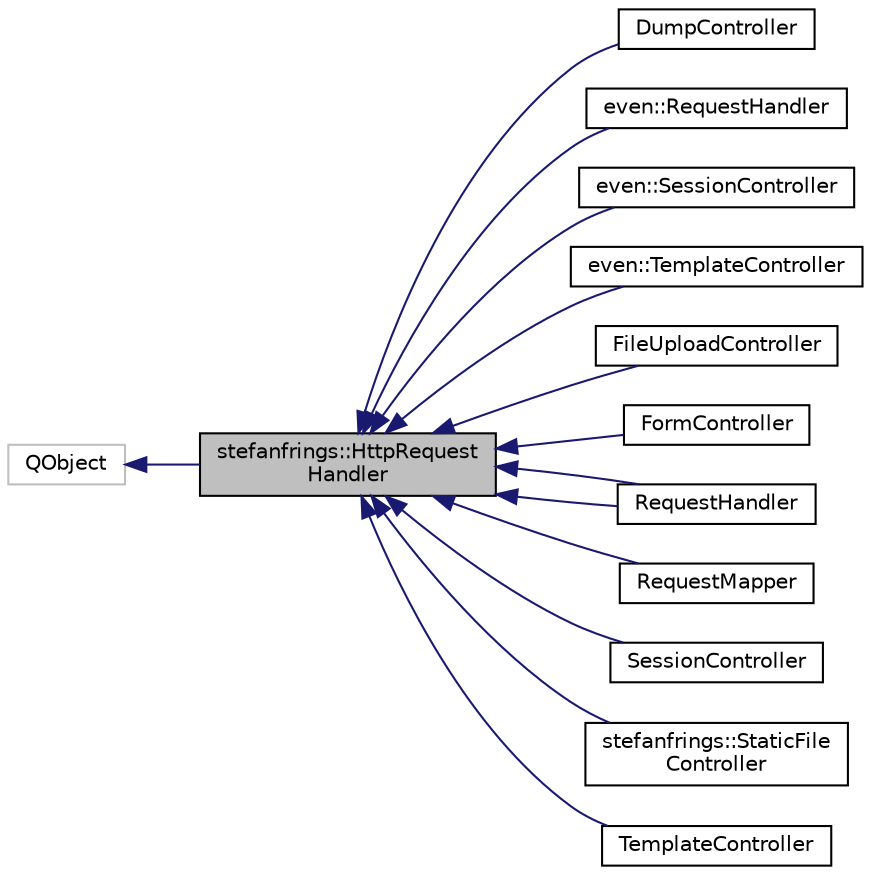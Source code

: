 digraph "stefanfrings::HttpRequestHandler"
{
  edge [fontname="Helvetica",fontsize="10",labelfontname="Helvetica",labelfontsize="10"];
  node [fontname="Helvetica",fontsize="10",shape=record];
  rankdir="LR";
  Node0 [label="stefanfrings::HttpRequest\lHandler",height=0.2,width=0.4,color="black", fillcolor="grey75", style="filled", fontcolor="black"];
  Node1 -> Node0 [dir="back",color="midnightblue",fontsize="10",style="solid",fontname="Helvetica"];
  Node1 [label="QObject",height=0.2,width=0.4,color="grey75", fillcolor="white", style="filled"];
  Node0 -> Node2 [dir="back",color="midnightblue",fontsize="10",style="solid",fontname="Helvetica"];
  Node2 [label="DumpController",height=0.2,width=0.4,color="black", fillcolor="white", style="filled",URL="$class_dump_controller.html"];
  Node0 -> Node3 [dir="back",color="midnightblue",fontsize="10",style="solid",fontname="Helvetica"];
  Node3 [label="even::RequestHandler",height=0.2,width=0.4,color="black", fillcolor="white", style="filled",URL="$classeven_1_1_request_handler.html"];
  Node0 -> Node4 [dir="back",color="midnightblue",fontsize="10",style="solid",fontname="Helvetica"];
  Node4 [label="even::SessionController",height=0.2,width=0.4,color="black", fillcolor="white", style="filled",URL="$classeven_1_1_session_controller.html"];
  Node0 -> Node5 [dir="back",color="midnightblue",fontsize="10",style="solid",fontname="Helvetica"];
  Node5 [label="even::TemplateController",height=0.2,width=0.4,color="black", fillcolor="white", style="filled",URL="$classeven_1_1_template_controller.html"];
  Node0 -> Node6 [dir="back",color="midnightblue",fontsize="10",style="solid",fontname="Helvetica"];
  Node6 [label="FileUploadController",height=0.2,width=0.4,color="black", fillcolor="white", style="filled",URL="$class_file_upload_controller.html"];
  Node0 -> Node7 [dir="back",color="midnightblue",fontsize="10",style="solid",fontname="Helvetica"];
  Node7 [label="FormController",height=0.2,width=0.4,color="black", fillcolor="white", style="filled",URL="$class_form_controller.html"];
  Node0 -> Node8 [dir="back",color="midnightblue",fontsize="10",style="solid",fontname="Helvetica"];
  Node8 [label="RequestHandler",height=0.2,width=0.4,color="black", fillcolor="white", style="filled",URL="$class_request_handler.html"];
  Node0 -> Node8 [dir="back",color="midnightblue",fontsize="10",style="solid",fontname="Helvetica"];
  Node0 -> Node9 [dir="back",color="midnightblue",fontsize="10",style="solid",fontname="Helvetica"];
  Node9 [label="RequestMapper",height=0.2,width=0.4,color="black", fillcolor="white", style="filled",URL="$class_request_mapper.html"];
  Node0 -> Node10 [dir="back",color="midnightblue",fontsize="10",style="solid",fontname="Helvetica"];
  Node10 [label="SessionController",height=0.2,width=0.4,color="black", fillcolor="white", style="filled",URL="$class_session_controller.html"];
  Node0 -> Node11 [dir="back",color="midnightblue",fontsize="10",style="solid",fontname="Helvetica"];
  Node11 [label="stefanfrings::StaticFile\lController",height=0.2,width=0.4,color="black", fillcolor="white", style="filled",URL="$classstefanfrings_1_1_static_file_controller.html"];
  Node0 -> Node12 [dir="back",color="midnightblue",fontsize="10",style="solid",fontname="Helvetica"];
  Node12 [label="TemplateController",height=0.2,width=0.4,color="black", fillcolor="white", style="filled",URL="$class_template_controller.html"];
}
